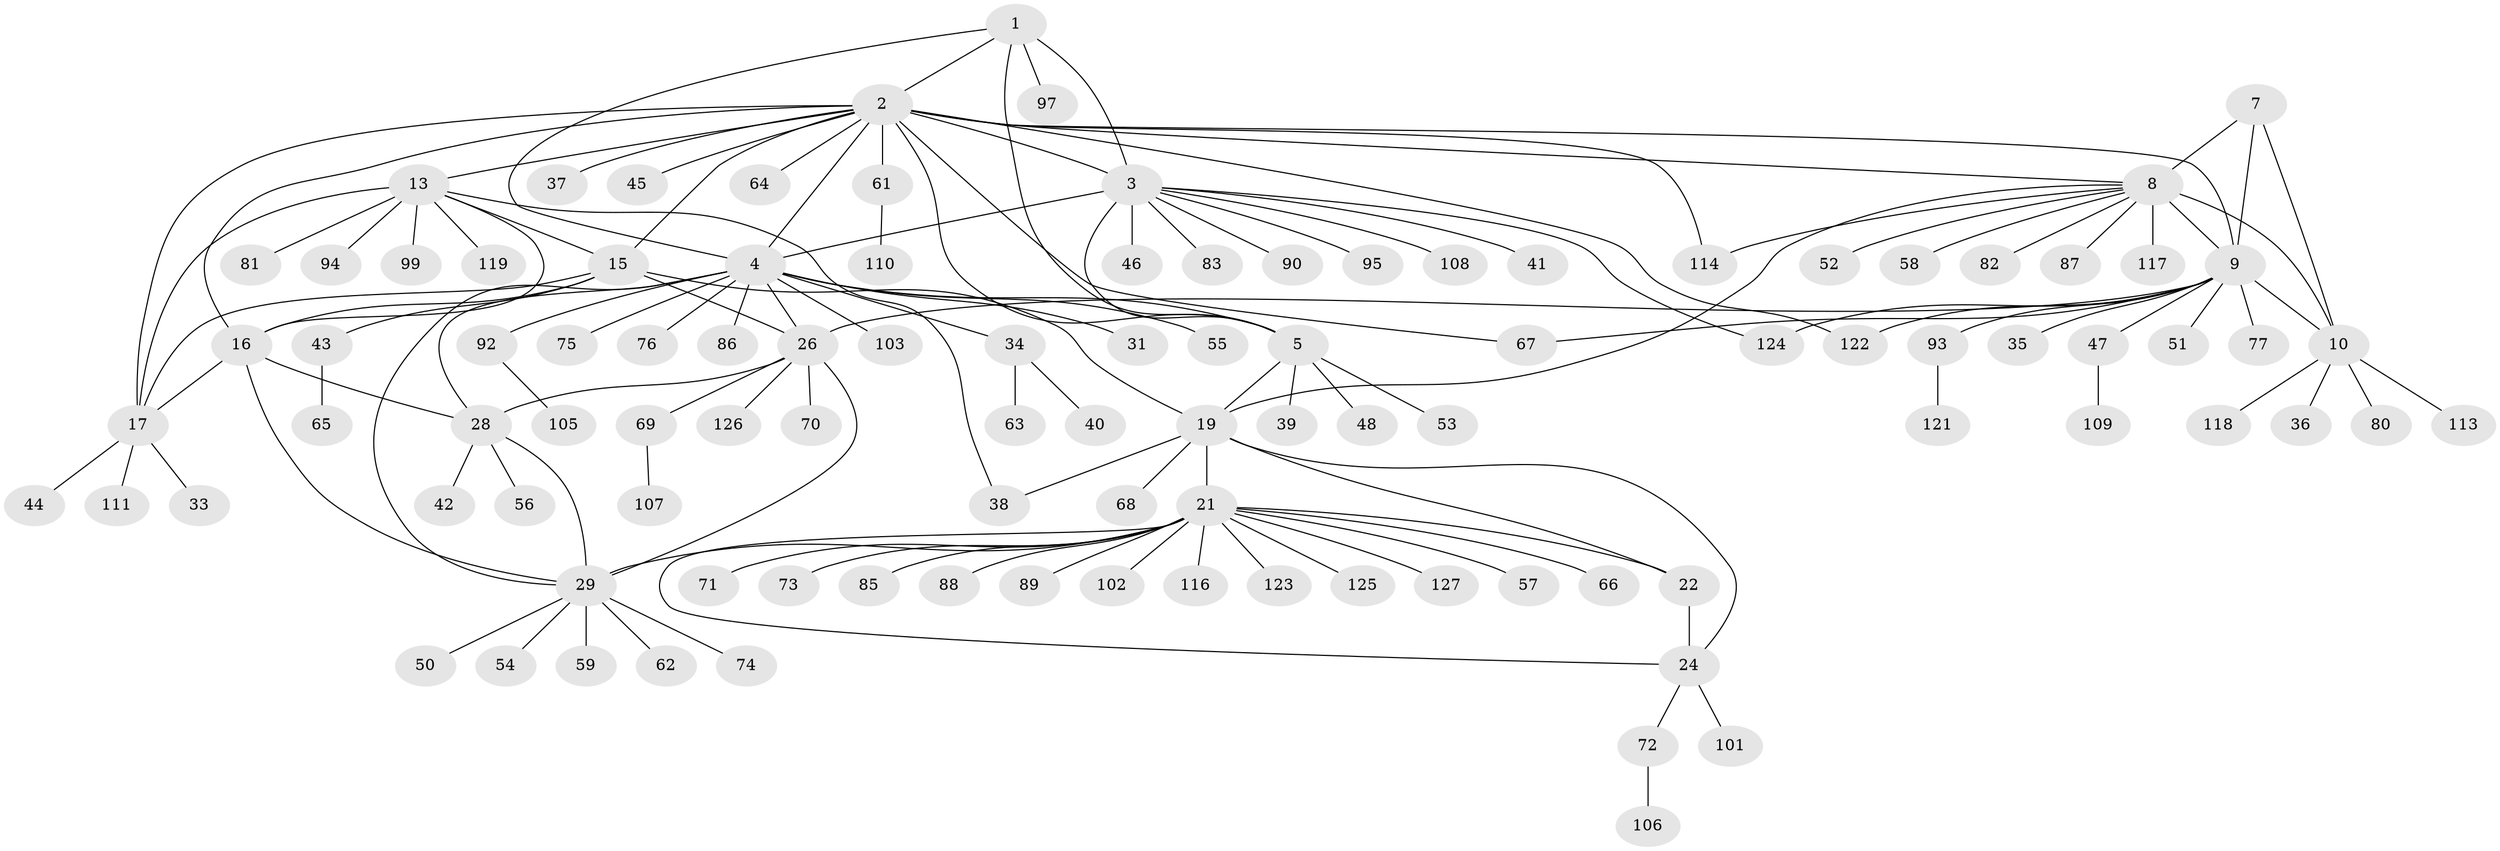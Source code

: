 // original degree distribution, {7: 0.023622047244094488, 10: 0.031496062992125984, 11: 0.023622047244094488, 12: 0.007874015748031496, 6: 0.031496062992125984, 5: 0.031496062992125984, 16: 0.007874015748031496, 8: 0.047244094488188976, 9: 0.023622047244094488, 14: 0.007874015748031496, 1: 0.5984251968503937, 4: 0.007874015748031496, 3: 0.023622047244094488, 2: 0.13385826771653545}
// Generated by graph-tools (version 1.1) at 2025/11/02/27/25 16:11:31]
// undirected, 103 vertices, 136 edges
graph export_dot {
graph [start="1"]
  node [color=gray90,style=filled];
  1 [super="+91"];
  2 [super="+14"];
  3 [super="+6"];
  4 [super="+25"];
  5 [super="+112"];
  7;
  8 [super="+11"];
  9 [super="+84"];
  10 [super="+12"];
  13 [super="+60"];
  15 [super="+98"];
  16;
  17 [super="+18"];
  19 [super="+20"];
  21 [super="+23"];
  22;
  24 [super="+100"];
  26 [super="+27"];
  28 [super="+30"];
  29 [super="+32"];
  31;
  33;
  34 [super="+49"];
  35;
  36 [super="+96"];
  37;
  38;
  39 [super="+78"];
  40;
  41;
  42;
  43;
  44;
  45;
  46;
  47;
  48 [super="+79"];
  50;
  51;
  52;
  53;
  54;
  55;
  56;
  57;
  58;
  59;
  61;
  62;
  63;
  64;
  65;
  66;
  67 [super="+115"];
  68 [super="+104"];
  69;
  70;
  71;
  72;
  73;
  74;
  75;
  76;
  77;
  80;
  81;
  82;
  83;
  85;
  86;
  87;
  88;
  89;
  90;
  92;
  93 [super="+120"];
  94;
  95;
  97;
  99;
  101;
  102;
  103;
  105;
  106;
  107;
  108;
  109;
  110;
  111;
  113;
  114;
  116;
  117;
  118;
  119;
  121;
  122;
  123;
  124;
  125;
  126;
  127;
  1 -- 2;
  1 -- 3 [weight=2];
  1 -- 4;
  1 -- 5;
  1 -- 97;
  2 -- 3 [weight=2];
  2 -- 4;
  2 -- 5;
  2 -- 67;
  2 -- 114;
  2 -- 122;
  2 -- 64;
  2 -- 37;
  2 -- 9;
  2 -- 13;
  2 -- 45;
  2 -- 15;
  2 -- 16;
  2 -- 17 [weight=2];
  2 -- 61;
  2 -- 8;
  3 -- 4 [weight=2];
  3 -- 5 [weight=2];
  3 -- 41;
  3 -- 46;
  3 -- 83;
  3 -- 90;
  3 -- 95;
  3 -- 108;
  3 -- 124;
  4 -- 5;
  4 -- 31;
  4 -- 34;
  4 -- 75;
  4 -- 76;
  4 -- 86;
  4 -- 92;
  4 -- 55;
  4 -- 103;
  4 -- 26 [weight=2];
  4 -- 28 [weight=2];
  4 -- 29;
  5 -- 39;
  5 -- 48;
  5 -- 53;
  5 -- 19;
  7 -- 8 [weight=2];
  7 -- 9;
  7 -- 10 [weight=2];
  8 -- 9 [weight=2];
  8 -- 10 [weight=4];
  8 -- 19;
  8 -- 58;
  8 -- 87;
  8 -- 114;
  8 -- 117;
  8 -- 82;
  8 -- 52;
  9 -- 10 [weight=2];
  9 -- 26;
  9 -- 35;
  9 -- 47;
  9 -- 51;
  9 -- 67;
  9 -- 77;
  9 -- 93;
  9 -- 122;
  9 -- 124;
  10 -- 36;
  10 -- 80;
  10 -- 113;
  10 -- 118;
  13 -- 15;
  13 -- 16;
  13 -- 17 [weight=2];
  13 -- 38;
  13 -- 81;
  13 -- 94;
  13 -- 99;
  13 -- 119;
  15 -- 16;
  15 -- 17 [weight=2];
  15 -- 43;
  15 -- 19;
  15 -- 26;
  16 -- 17 [weight=2];
  16 -- 29;
  16 -- 28;
  17 -- 33;
  17 -- 111;
  17 -- 44;
  19 -- 21 [weight=4];
  19 -- 22 [weight=2];
  19 -- 24 [weight=2];
  19 -- 68;
  19 -- 38;
  21 -- 22 [weight=2];
  21 -- 24 [weight=2];
  21 -- 71;
  21 -- 102;
  21 -- 123;
  21 -- 125;
  21 -- 66;
  21 -- 73;
  21 -- 116;
  21 -- 85;
  21 -- 89;
  21 -- 88;
  21 -- 127;
  21 -- 29;
  21 -- 57;
  22 -- 24;
  24 -- 72;
  24 -- 101;
  26 -- 28 [weight=4];
  26 -- 29 [weight=2];
  26 -- 70;
  26 -- 126;
  26 -- 69;
  28 -- 29 [weight=2];
  28 -- 42;
  28 -- 56;
  29 -- 59;
  29 -- 62;
  29 -- 74;
  29 -- 50;
  29 -- 54;
  34 -- 40;
  34 -- 63;
  43 -- 65;
  47 -- 109;
  61 -- 110;
  69 -- 107;
  72 -- 106;
  92 -- 105;
  93 -- 121;
}
